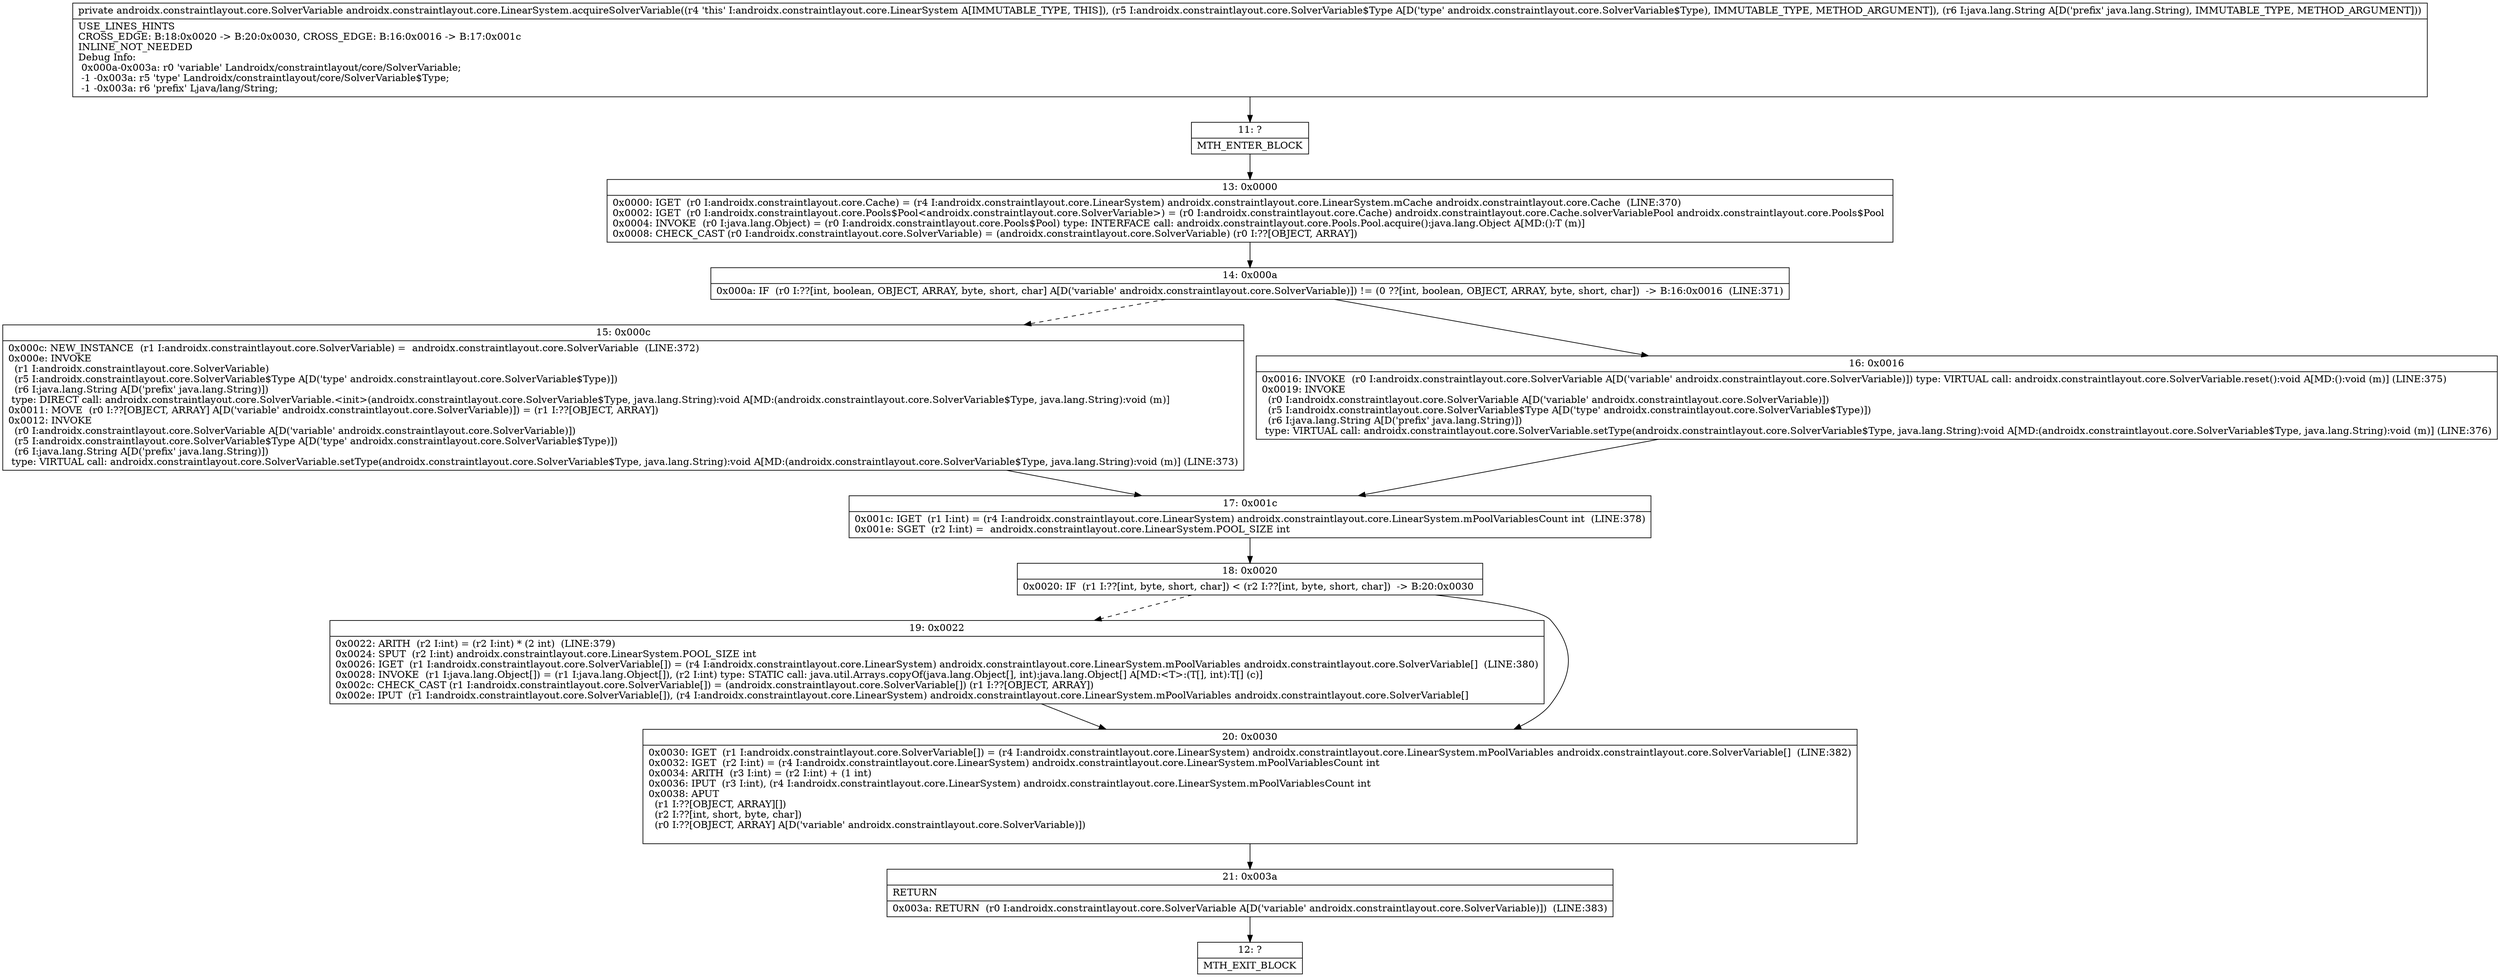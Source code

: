 digraph "CFG forandroidx.constraintlayout.core.LinearSystem.acquireSolverVariable(Landroidx\/constraintlayout\/core\/SolverVariable$Type;Ljava\/lang\/String;)Landroidx\/constraintlayout\/core\/SolverVariable;" {
Node_11 [shape=record,label="{11\:\ ?|MTH_ENTER_BLOCK\l}"];
Node_13 [shape=record,label="{13\:\ 0x0000|0x0000: IGET  (r0 I:androidx.constraintlayout.core.Cache) = (r4 I:androidx.constraintlayout.core.LinearSystem) androidx.constraintlayout.core.LinearSystem.mCache androidx.constraintlayout.core.Cache  (LINE:370)\l0x0002: IGET  (r0 I:androidx.constraintlayout.core.Pools$Pool\<androidx.constraintlayout.core.SolverVariable\>) = (r0 I:androidx.constraintlayout.core.Cache) androidx.constraintlayout.core.Cache.solverVariablePool androidx.constraintlayout.core.Pools$Pool \l0x0004: INVOKE  (r0 I:java.lang.Object) = (r0 I:androidx.constraintlayout.core.Pools$Pool) type: INTERFACE call: androidx.constraintlayout.core.Pools.Pool.acquire():java.lang.Object A[MD:():T (m)]\l0x0008: CHECK_CAST (r0 I:androidx.constraintlayout.core.SolverVariable) = (androidx.constraintlayout.core.SolverVariable) (r0 I:??[OBJECT, ARRAY]) \l}"];
Node_14 [shape=record,label="{14\:\ 0x000a|0x000a: IF  (r0 I:??[int, boolean, OBJECT, ARRAY, byte, short, char] A[D('variable' androidx.constraintlayout.core.SolverVariable)]) != (0 ??[int, boolean, OBJECT, ARRAY, byte, short, char])  \-\> B:16:0x0016  (LINE:371)\l}"];
Node_15 [shape=record,label="{15\:\ 0x000c|0x000c: NEW_INSTANCE  (r1 I:androidx.constraintlayout.core.SolverVariable) =  androidx.constraintlayout.core.SolverVariable  (LINE:372)\l0x000e: INVOKE  \l  (r1 I:androidx.constraintlayout.core.SolverVariable)\l  (r5 I:androidx.constraintlayout.core.SolverVariable$Type A[D('type' androidx.constraintlayout.core.SolverVariable$Type)])\l  (r6 I:java.lang.String A[D('prefix' java.lang.String)])\l type: DIRECT call: androidx.constraintlayout.core.SolverVariable.\<init\>(androidx.constraintlayout.core.SolverVariable$Type, java.lang.String):void A[MD:(androidx.constraintlayout.core.SolverVariable$Type, java.lang.String):void (m)]\l0x0011: MOVE  (r0 I:??[OBJECT, ARRAY] A[D('variable' androidx.constraintlayout.core.SolverVariable)]) = (r1 I:??[OBJECT, ARRAY]) \l0x0012: INVOKE  \l  (r0 I:androidx.constraintlayout.core.SolverVariable A[D('variable' androidx.constraintlayout.core.SolverVariable)])\l  (r5 I:androidx.constraintlayout.core.SolverVariable$Type A[D('type' androidx.constraintlayout.core.SolverVariable$Type)])\l  (r6 I:java.lang.String A[D('prefix' java.lang.String)])\l type: VIRTUAL call: androidx.constraintlayout.core.SolverVariable.setType(androidx.constraintlayout.core.SolverVariable$Type, java.lang.String):void A[MD:(androidx.constraintlayout.core.SolverVariable$Type, java.lang.String):void (m)] (LINE:373)\l}"];
Node_17 [shape=record,label="{17\:\ 0x001c|0x001c: IGET  (r1 I:int) = (r4 I:androidx.constraintlayout.core.LinearSystem) androidx.constraintlayout.core.LinearSystem.mPoolVariablesCount int  (LINE:378)\l0x001e: SGET  (r2 I:int) =  androidx.constraintlayout.core.LinearSystem.POOL_SIZE int \l}"];
Node_18 [shape=record,label="{18\:\ 0x0020|0x0020: IF  (r1 I:??[int, byte, short, char]) \< (r2 I:??[int, byte, short, char])  \-\> B:20:0x0030 \l}"];
Node_19 [shape=record,label="{19\:\ 0x0022|0x0022: ARITH  (r2 I:int) = (r2 I:int) * (2 int)  (LINE:379)\l0x0024: SPUT  (r2 I:int) androidx.constraintlayout.core.LinearSystem.POOL_SIZE int \l0x0026: IGET  (r1 I:androidx.constraintlayout.core.SolverVariable[]) = (r4 I:androidx.constraintlayout.core.LinearSystem) androidx.constraintlayout.core.LinearSystem.mPoolVariables androidx.constraintlayout.core.SolverVariable[]  (LINE:380)\l0x0028: INVOKE  (r1 I:java.lang.Object[]) = (r1 I:java.lang.Object[]), (r2 I:int) type: STATIC call: java.util.Arrays.copyOf(java.lang.Object[], int):java.lang.Object[] A[MD:\<T\>:(T[], int):T[] (c)]\l0x002c: CHECK_CAST (r1 I:androidx.constraintlayout.core.SolverVariable[]) = (androidx.constraintlayout.core.SolverVariable[]) (r1 I:??[OBJECT, ARRAY]) \l0x002e: IPUT  (r1 I:androidx.constraintlayout.core.SolverVariable[]), (r4 I:androidx.constraintlayout.core.LinearSystem) androidx.constraintlayout.core.LinearSystem.mPoolVariables androidx.constraintlayout.core.SolverVariable[] \l}"];
Node_20 [shape=record,label="{20\:\ 0x0030|0x0030: IGET  (r1 I:androidx.constraintlayout.core.SolverVariable[]) = (r4 I:androidx.constraintlayout.core.LinearSystem) androidx.constraintlayout.core.LinearSystem.mPoolVariables androidx.constraintlayout.core.SolverVariable[]  (LINE:382)\l0x0032: IGET  (r2 I:int) = (r4 I:androidx.constraintlayout.core.LinearSystem) androidx.constraintlayout.core.LinearSystem.mPoolVariablesCount int \l0x0034: ARITH  (r3 I:int) = (r2 I:int) + (1 int) \l0x0036: IPUT  (r3 I:int), (r4 I:androidx.constraintlayout.core.LinearSystem) androidx.constraintlayout.core.LinearSystem.mPoolVariablesCount int \l0x0038: APUT  \l  (r1 I:??[OBJECT, ARRAY][])\l  (r2 I:??[int, short, byte, char])\l  (r0 I:??[OBJECT, ARRAY] A[D('variable' androidx.constraintlayout.core.SolverVariable)])\l \l}"];
Node_21 [shape=record,label="{21\:\ 0x003a|RETURN\l|0x003a: RETURN  (r0 I:androidx.constraintlayout.core.SolverVariable A[D('variable' androidx.constraintlayout.core.SolverVariable)])  (LINE:383)\l}"];
Node_12 [shape=record,label="{12\:\ ?|MTH_EXIT_BLOCK\l}"];
Node_16 [shape=record,label="{16\:\ 0x0016|0x0016: INVOKE  (r0 I:androidx.constraintlayout.core.SolverVariable A[D('variable' androidx.constraintlayout.core.SolverVariable)]) type: VIRTUAL call: androidx.constraintlayout.core.SolverVariable.reset():void A[MD:():void (m)] (LINE:375)\l0x0019: INVOKE  \l  (r0 I:androidx.constraintlayout.core.SolverVariable A[D('variable' androidx.constraintlayout.core.SolverVariable)])\l  (r5 I:androidx.constraintlayout.core.SolverVariable$Type A[D('type' androidx.constraintlayout.core.SolverVariable$Type)])\l  (r6 I:java.lang.String A[D('prefix' java.lang.String)])\l type: VIRTUAL call: androidx.constraintlayout.core.SolverVariable.setType(androidx.constraintlayout.core.SolverVariable$Type, java.lang.String):void A[MD:(androidx.constraintlayout.core.SolverVariable$Type, java.lang.String):void (m)] (LINE:376)\l}"];
MethodNode[shape=record,label="{private androidx.constraintlayout.core.SolverVariable androidx.constraintlayout.core.LinearSystem.acquireSolverVariable((r4 'this' I:androidx.constraintlayout.core.LinearSystem A[IMMUTABLE_TYPE, THIS]), (r5 I:androidx.constraintlayout.core.SolverVariable$Type A[D('type' androidx.constraintlayout.core.SolverVariable$Type), IMMUTABLE_TYPE, METHOD_ARGUMENT]), (r6 I:java.lang.String A[D('prefix' java.lang.String), IMMUTABLE_TYPE, METHOD_ARGUMENT]))  | USE_LINES_HINTS\lCROSS_EDGE: B:18:0x0020 \-\> B:20:0x0030, CROSS_EDGE: B:16:0x0016 \-\> B:17:0x001c\lINLINE_NOT_NEEDED\lDebug Info:\l  0x000a\-0x003a: r0 'variable' Landroidx\/constraintlayout\/core\/SolverVariable;\l  \-1 \-0x003a: r5 'type' Landroidx\/constraintlayout\/core\/SolverVariable$Type;\l  \-1 \-0x003a: r6 'prefix' Ljava\/lang\/String;\l}"];
MethodNode -> Node_11;Node_11 -> Node_13;
Node_13 -> Node_14;
Node_14 -> Node_15[style=dashed];
Node_14 -> Node_16;
Node_15 -> Node_17;
Node_17 -> Node_18;
Node_18 -> Node_19[style=dashed];
Node_18 -> Node_20;
Node_19 -> Node_20;
Node_20 -> Node_21;
Node_21 -> Node_12;
Node_16 -> Node_17;
}

